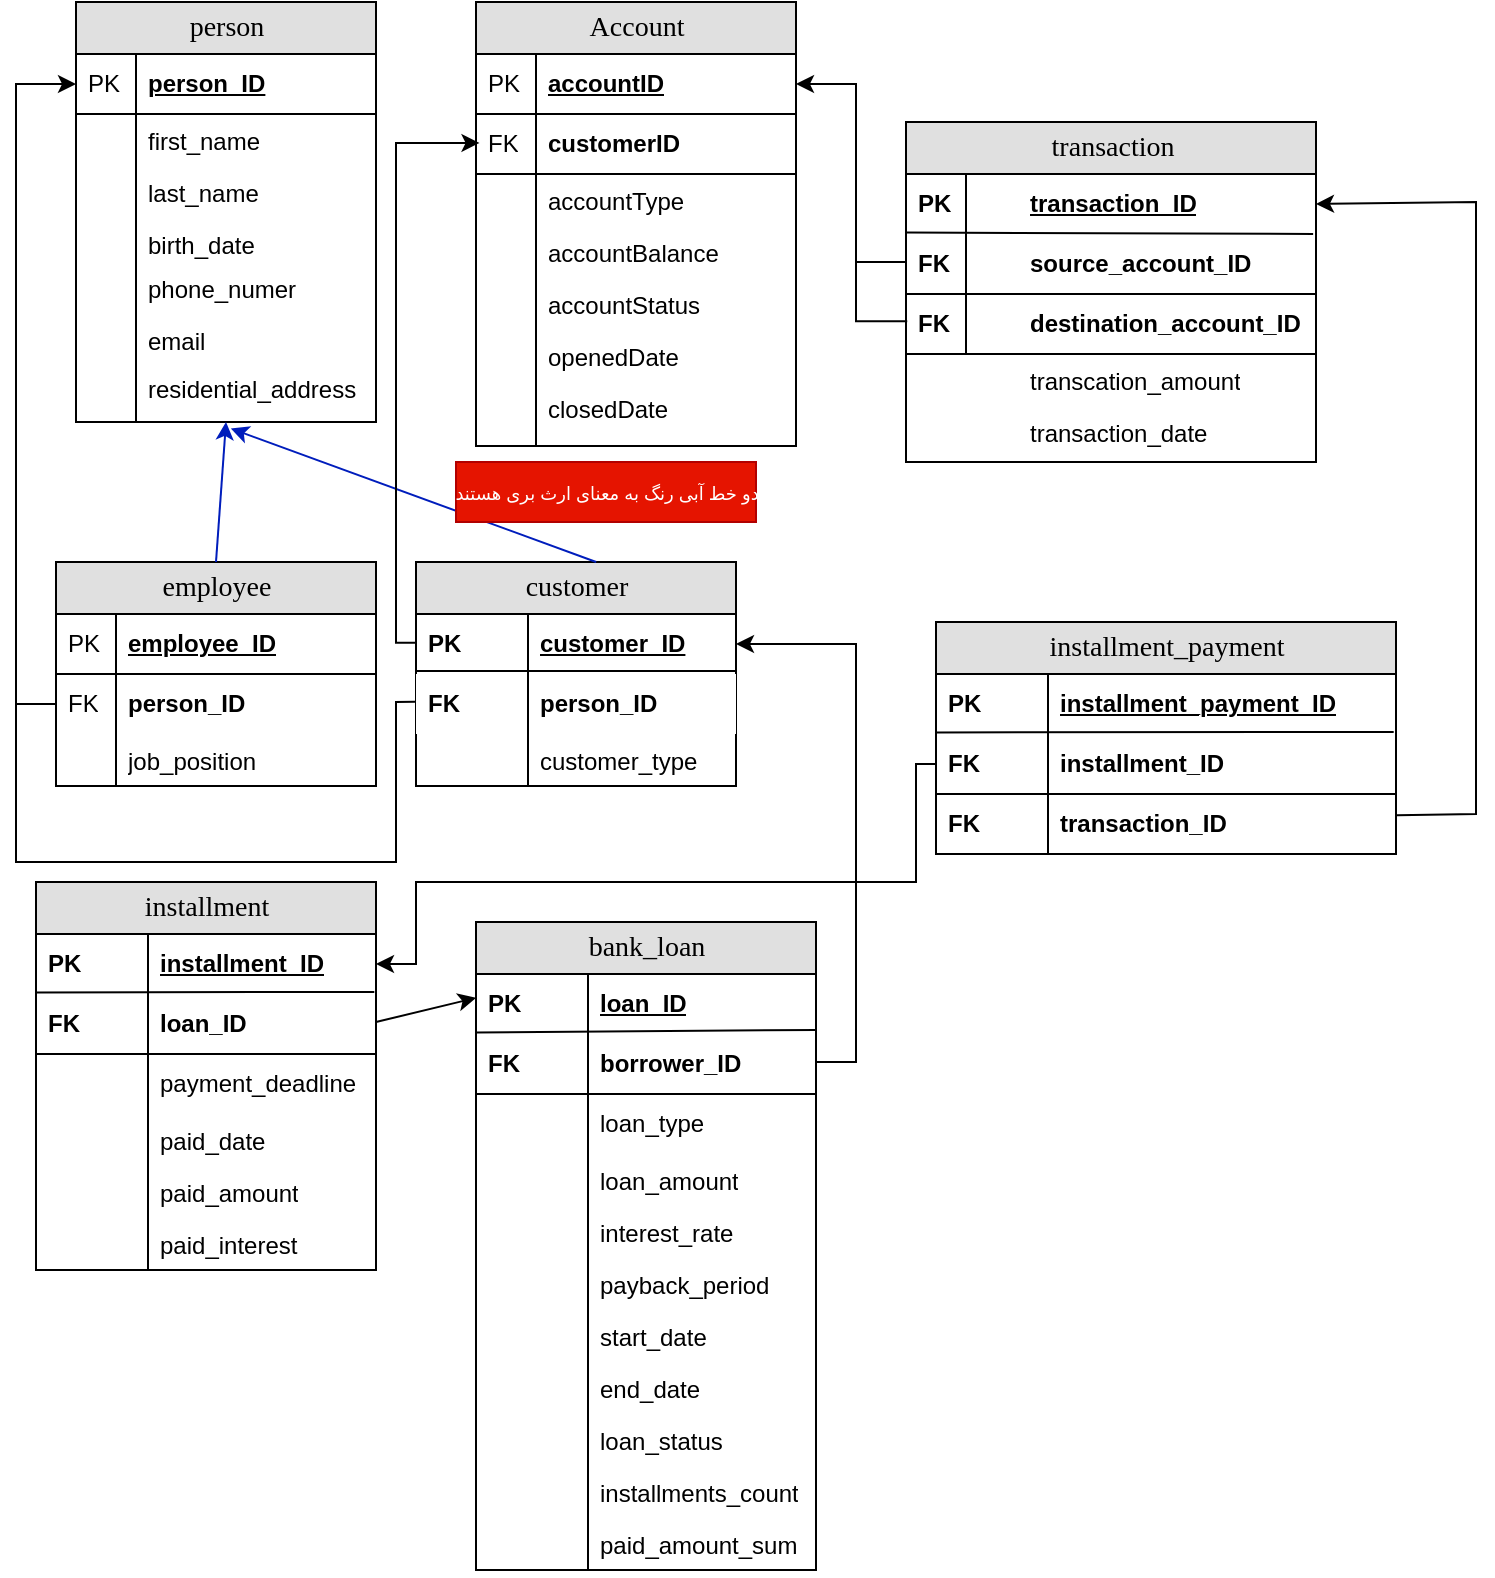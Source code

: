 <mxfile version="26.0.4">
  <diagram name="Page-1" id="e56a1550-8fbb-45ad-956c-1786394a9013">
    <mxGraphModel dx="989" dy="600" grid="1" gridSize="10" guides="1" tooltips="1" connect="1" arrows="1" fold="1" page="1" pageScale="1" pageWidth="1100" pageHeight="850" background="none" math="0" shadow="0">
      <root>
        <mxCell id="0" />
        <mxCell id="1" parent="0" />
        <mxCell id="2e49270ec7c68f3f-8" value="Account" style="swimlane;html=1;fontStyle=0;childLayout=stackLayout;horizontal=1;startSize=26;fillColor=#e0e0e0;horizontalStack=0;resizeParent=1;resizeLast=0;collapsible=1;marginBottom=0;swimlaneFillColor=#ffffff;align=center;rounded=0;shadow=0;comic=0;labelBackgroundColor=none;strokeWidth=1;fontFamily=Verdana;fontSize=14;swimlaneLine=1;" parent="1" vertex="1">
          <mxGeometry x="240" y="20" width="160" height="222" as="geometry" />
        </mxCell>
        <mxCell id="2e49270ec7c68f3f-9" value="accountID" style="shape=partialRectangle;top=0;left=0;right=0;bottom=1;html=1;align=left;verticalAlign=middle;fillColor=none;spacingLeft=34;spacingRight=4;whiteSpace=wrap;overflow=hidden;rotatable=0;points=[[0,0.5],[1,0.5]];portConstraint=eastwest;dropTarget=0;fontStyle=5;" parent="2e49270ec7c68f3f-8" vertex="1">
          <mxGeometry y="26" width="160" height="30" as="geometry" />
        </mxCell>
        <mxCell id="2e49270ec7c68f3f-10" value="PK" style="shape=partialRectangle;top=0;left=0;bottom=0;html=1;fillColor=none;align=left;verticalAlign=middle;spacingLeft=4;spacingRight=4;whiteSpace=wrap;overflow=hidden;rotatable=0;points=[];portConstraint=eastwest;part=1;" parent="2e49270ec7c68f3f-9" vertex="1" connectable="0">
          <mxGeometry width="30" height="30" as="geometry" />
        </mxCell>
        <mxCell id="7G7HdYkoBxgQh-pGMAFI-57" value="customerID" style="shape=partialRectangle;top=0;left=0;right=0;bottom=1;html=1;align=left;verticalAlign=middle;fillColor=none;spacingLeft=34;spacingRight=4;whiteSpace=wrap;overflow=hidden;rotatable=0;points=[[0,0.5],[1,0.5]];portConstraint=eastwest;dropTarget=0;fontStyle=1;" parent="2e49270ec7c68f3f-8" vertex="1">
          <mxGeometry y="56" width="160" height="30" as="geometry" />
        </mxCell>
        <mxCell id="7G7HdYkoBxgQh-pGMAFI-58" value="FK" style="shape=partialRectangle;top=0;left=0;bottom=0;html=1;fillColor=none;align=left;verticalAlign=middle;spacingLeft=4;spacingRight=4;whiteSpace=wrap;overflow=hidden;rotatable=0;points=[];portConstraint=eastwest;part=1;" parent="7G7HdYkoBxgQh-pGMAFI-57" vertex="1" connectable="0">
          <mxGeometry width="30" height="30" as="geometry" />
        </mxCell>
        <mxCell id="2e49270ec7c68f3f-13" value="accountType" style="shape=partialRectangle;top=0;left=0;right=0;bottom=0;html=1;align=left;verticalAlign=top;fillColor=none;spacingLeft=34;spacingRight=4;whiteSpace=wrap;overflow=hidden;rotatable=0;points=[[0,0.5],[1,0.5]];portConstraint=eastwest;dropTarget=0;" parent="2e49270ec7c68f3f-8" vertex="1">
          <mxGeometry y="86" width="160" height="26" as="geometry" />
        </mxCell>
        <mxCell id="2e49270ec7c68f3f-14" value="" style="shape=partialRectangle;top=0;left=0;bottom=0;html=1;fillColor=none;align=left;verticalAlign=top;spacingLeft=4;spacingRight=4;whiteSpace=wrap;overflow=hidden;rotatable=0;points=[];portConstraint=eastwest;part=1;" parent="2e49270ec7c68f3f-13" vertex="1" connectable="0">
          <mxGeometry width="30" height="26" as="geometry" />
        </mxCell>
        <mxCell id="2e49270ec7c68f3f-15" value="accountBalance" style="shape=partialRectangle;top=0;left=0;right=0;bottom=0;html=1;align=left;verticalAlign=top;fillColor=none;spacingLeft=34;spacingRight=4;whiteSpace=wrap;overflow=hidden;rotatable=0;points=[[0,0.5],[1,0.5]];portConstraint=eastwest;dropTarget=0;" parent="2e49270ec7c68f3f-8" vertex="1">
          <mxGeometry y="112" width="160" height="26" as="geometry" />
        </mxCell>
        <mxCell id="2e49270ec7c68f3f-16" value="" style="shape=partialRectangle;top=0;left=0;bottom=0;html=1;fillColor=none;align=left;verticalAlign=top;spacingLeft=4;spacingRight=4;whiteSpace=wrap;overflow=hidden;rotatable=0;points=[];portConstraint=eastwest;part=1;" parent="2e49270ec7c68f3f-15" vertex="1" connectable="0">
          <mxGeometry width="30" height="26" as="geometry" />
        </mxCell>
        <mxCell id="7G7HdYkoBxgQh-pGMAFI-60" value="accountStatus" style="shape=partialRectangle;top=0;left=0;right=0;bottom=0;html=1;align=left;verticalAlign=top;fillColor=none;spacingLeft=34;spacingRight=4;whiteSpace=wrap;overflow=hidden;rotatable=0;points=[[0,0.5],[1,0.5]];portConstraint=eastwest;dropTarget=0;" parent="2e49270ec7c68f3f-8" vertex="1">
          <mxGeometry y="138" width="160" height="26" as="geometry" />
        </mxCell>
        <mxCell id="7G7HdYkoBxgQh-pGMAFI-61" value="" style="shape=partialRectangle;top=0;left=0;bottom=0;html=1;fillColor=none;align=left;verticalAlign=top;spacingLeft=4;spacingRight=4;whiteSpace=wrap;overflow=hidden;rotatable=0;points=[];portConstraint=eastwest;part=1;" parent="7G7HdYkoBxgQh-pGMAFI-60" vertex="1" connectable="0">
          <mxGeometry width="30" height="26" as="geometry" />
        </mxCell>
        <mxCell id="7G7HdYkoBxgQh-pGMAFI-62" value="openedDate" style="shape=partialRectangle;top=0;left=0;right=0;bottom=0;html=1;align=left;verticalAlign=top;fillColor=none;spacingLeft=34;spacingRight=4;whiteSpace=wrap;overflow=hidden;rotatable=0;points=[[0,0.5],[1,0.5]];portConstraint=eastwest;dropTarget=0;" parent="2e49270ec7c68f3f-8" vertex="1">
          <mxGeometry y="164" width="160" height="26" as="geometry" />
        </mxCell>
        <mxCell id="7G7HdYkoBxgQh-pGMAFI-63" value="" style="shape=partialRectangle;top=0;left=0;bottom=0;html=1;fillColor=none;align=left;verticalAlign=top;spacingLeft=4;spacingRight=4;whiteSpace=wrap;overflow=hidden;rotatable=0;points=[];portConstraint=eastwest;part=1;" parent="7G7HdYkoBxgQh-pGMAFI-62" vertex="1" connectable="0">
          <mxGeometry width="30" height="26" as="geometry" />
        </mxCell>
        <mxCell id="7G7HdYkoBxgQh-pGMAFI-64" value="closedDate" style="shape=partialRectangle;top=0;left=0;right=0;bottom=0;html=1;align=left;verticalAlign=top;fillColor=none;spacingLeft=34;spacingRight=4;whiteSpace=wrap;overflow=hidden;rotatable=0;points=[[0,0.5],[1,0.5]];portConstraint=eastwest;dropTarget=0;" parent="2e49270ec7c68f3f-8" vertex="1">
          <mxGeometry y="190" width="160" height="30" as="geometry" />
        </mxCell>
        <mxCell id="7G7HdYkoBxgQh-pGMAFI-65" value="" style="shape=partialRectangle;top=0;left=0;bottom=0;html=1;fillColor=none;align=left;verticalAlign=top;spacingLeft=4;spacingRight=4;whiteSpace=wrap;overflow=hidden;rotatable=0;points=[];portConstraint=eastwest;part=1;" parent="7G7HdYkoBxgQh-pGMAFI-64" vertex="1" connectable="0">
          <mxGeometry width="30" height="30" as="geometry" />
        </mxCell>
        <mxCell id="2e49270ec7c68f3f-17" value="" style="shape=partialRectangle;top=0;left=0;right=0;bottom=0;html=1;align=left;verticalAlign=top;fillColor=none;spacingLeft=34;spacingRight=4;whiteSpace=wrap;overflow=hidden;rotatable=0;points=[[0,0.5],[1,0.5]];portConstraint=eastwest;dropTarget=0;" parent="2e49270ec7c68f3f-8" vertex="1">
          <mxGeometry y="220" width="160" height="2" as="geometry" />
        </mxCell>
        <mxCell id="2e49270ec7c68f3f-18" value="" style="shape=partialRectangle;top=0;left=0;bottom=0;html=1;fillColor=none;align=left;verticalAlign=top;spacingLeft=4;spacingRight=4;whiteSpace=wrap;overflow=hidden;rotatable=0;points=[];portConstraint=eastwest;part=1;" parent="2e49270ec7c68f3f-17" vertex="1" connectable="0">
          <mxGeometry width="30" height="2" as="geometry" />
        </mxCell>
        <mxCell id="2e49270ec7c68f3f-19" value="person" style="swimlane;html=1;fontStyle=0;childLayout=stackLayout;horizontal=1;startSize=26;fillColor=#e0e0e0;horizontalStack=0;resizeParent=1;resizeLast=0;collapsible=1;marginBottom=0;swimlaneFillColor=#ffffff;align=center;rounded=0;shadow=0;comic=0;labelBackgroundColor=none;strokeWidth=1;fontFamily=Verdana;fontSize=14" parent="1" vertex="1">
          <mxGeometry x="40" y="20" width="150" height="210" as="geometry" />
        </mxCell>
        <mxCell id="2e49270ec7c68f3f-20" value="person_ID" style="shape=partialRectangle;top=0;left=0;right=0;bottom=1;html=1;align=left;verticalAlign=middle;fillColor=none;spacingLeft=34;spacingRight=4;whiteSpace=wrap;overflow=hidden;rotatable=0;points=[[0,0.5],[1,0.5]];portConstraint=eastwest;dropTarget=0;fontStyle=5;" parent="2e49270ec7c68f3f-19" vertex="1">
          <mxGeometry y="26" width="150" height="30" as="geometry" />
        </mxCell>
        <mxCell id="2e49270ec7c68f3f-21" value="PK" style="shape=partialRectangle;top=0;left=0;bottom=0;html=1;fillColor=none;align=left;verticalAlign=middle;spacingLeft=4;spacingRight=4;whiteSpace=wrap;overflow=hidden;rotatable=0;points=[];portConstraint=eastwest;part=1;" parent="2e49270ec7c68f3f-20" vertex="1" connectable="0">
          <mxGeometry width="30" height="30" as="geometry" />
        </mxCell>
        <mxCell id="2e49270ec7c68f3f-22" value="first_name" style="shape=partialRectangle;top=0;left=0;right=0;bottom=0;html=1;align=left;verticalAlign=top;fillColor=none;spacingLeft=34;spacingRight=4;whiteSpace=wrap;overflow=hidden;rotatable=0;points=[[0,0.5],[1,0.5]];portConstraint=eastwest;dropTarget=0;" parent="2e49270ec7c68f3f-19" vertex="1">
          <mxGeometry y="56" width="150" height="26" as="geometry" />
        </mxCell>
        <mxCell id="2e49270ec7c68f3f-23" value="" style="shape=partialRectangle;top=0;left=0;bottom=0;html=1;fillColor=none;align=left;verticalAlign=top;spacingLeft=4;spacingRight=4;whiteSpace=wrap;overflow=hidden;rotatable=0;points=[];portConstraint=eastwest;part=1;" parent="2e49270ec7c68f3f-22" vertex="1" connectable="0">
          <mxGeometry width="30" height="26" as="geometry" />
        </mxCell>
        <mxCell id="2e49270ec7c68f3f-24" value="last_name" style="shape=partialRectangle;top=0;left=0;right=0;bottom=0;html=1;align=left;verticalAlign=top;fillColor=none;spacingLeft=34;spacingRight=4;whiteSpace=wrap;overflow=hidden;rotatable=0;points=[[0,0.5],[1,0.5]];portConstraint=eastwest;dropTarget=0;" parent="2e49270ec7c68f3f-19" vertex="1">
          <mxGeometry y="82" width="150" height="26" as="geometry" />
        </mxCell>
        <mxCell id="2e49270ec7c68f3f-25" value="" style="shape=partialRectangle;top=0;left=0;bottom=0;html=1;fillColor=none;align=left;verticalAlign=top;spacingLeft=4;spacingRight=4;whiteSpace=wrap;overflow=hidden;rotatable=0;points=[];portConstraint=eastwest;part=1;" parent="2e49270ec7c68f3f-24" vertex="1" connectable="0">
          <mxGeometry width="30" height="26" as="geometry" />
        </mxCell>
        <mxCell id="2e49270ec7c68f3f-26" value="birth_date&lt;div&gt;&lt;br&gt;&lt;/div&gt;" style="shape=partialRectangle;top=0;left=0;right=0;bottom=0;html=1;align=left;verticalAlign=top;fillColor=none;spacingLeft=34;spacingRight=4;whiteSpace=wrap;overflow=hidden;rotatable=0;points=[[0,0.5],[1,0.5]];portConstraint=eastwest;dropTarget=0;" parent="2e49270ec7c68f3f-19" vertex="1">
          <mxGeometry y="108" width="150" height="22" as="geometry" />
        </mxCell>
        <mxCell id="2e49270ec7c68f3f-27" value="" style="shape=partialRectangle;top=0;left=0;bottom=0;html=1;fillColor=none;align=left;verticalAlign=top;spacingLeft=4;spacingRight=4;whiteSpace=wrap;overflow=hidden;rotatable=0;points=[];portConstraint=eastwest;part=1;" parent="2e49270ec7c68f3f-26" vertex="1" connectable="0">
          <mxGeometry width="30" height="22" as="geometry" />
        </mxCell>
        <mxCell id="2e49270ec7c68f3f-28" value="phone_numer&lt;div&gt;&lt;br&gt;&lt;/div&gt;" style="shape=partialRectangle;top=0;left=0;right=0;bottom=0;html=1;align=left;verticalAlign=top;fillColor=none;spacingLeft=34;spacingRight=4;whiteSpace=wrap;overflow=hidden;rotatable=0;points=[[0,0.5],[1,0.5]];portConstraint=eastwest;dropTarget=0;" parent="2e49270ec7c68f3f-19" vertex="1">
          <mxGeometry y="130" width="150" height="26" as="geometry" />
        </mxCell>
        <mxCell id="2e49270ec7c68f3f-29" value="" style="shape=partialRectangle;top=0;left=0;bottom=0;html=1;fillColor=none;align=left;verticalAlign=top;spacingLeft=4;spacingRight=4;whiteSpace=wrap;overflow=hidden;rotatable=0;points=[];portConstraint=eastwest;part=1;" parent="2e49270ec7c68f3f-28" vertex="1" connectable="0">
          <mxGeometry width="30" height="26" as="geometry" />
        </mxCell>
        <mxCell id="7G7HdYkoBxgQh-pGMAFI-19" value="&lt;div&gt;email&lt;/div&gt;" style="shape=partialRectangle;top=0;left=0;right=0;bottom=0;html=1;align=left;verticalAlign=top;fillColor=none;spacingLeft=34;spacingRight=4;whiteSpace=wrap;overflow=hidden;rotatable=0;points=[[0,0.5],[1,0.5]];portConstraint=eastwest;dropTarget=0;" parent="2e49270ec7c68f3f-19" vertex="1">
          <mxGeometry y="156" width="150" height="24" as="geometry" />
        </mxCell>
        <mxCell id="7G7HdYkoBxgQh-pGMAFI-20" value="" style="shape=partialRectangle;top=0;left=0;bottom=0;html=1;fillColor=none;align=left;verticalAlign=top;spacingLeft=4;spacingRight=4;whiteSpace=wrap;overflow=hidden;rotatable=0;points=[];portConstraint=eastwest;part=1;" parent="7G7HdYkoBxgQh-pGMAFI-19" vertex="1" connectable="0">
          <mxGeometry width="30" height="24" as="geometry" />
        </mxCell>
        <mxCell id="7G7HdYkoBxgQh-pGMAFI-21" value="residential_address" style="shape=partialRectangle;top=0;left=0;right=0;bottom=0;html=1;align=left;verticalAlign=top;fillColor=none;spacingLeft=34;spacingRight=4;whiteSpace=wrap;overflow=hidden;rotatable=0;points=[[0,0.5],[1,0.5]];portConstraint=eastwest;dropTarget=0;" parent="2e49270ec7c68f3f-19" vertex="1">
          <mxGeometry y="180" width="150" height="30" as="geometry" />
        </mxCell>
        <mxCell id="7G7HdYkoBxgQh-pGMAFI-22" value="" style="shape=partialRectangle;top=0;left=0;bottom=0;html=1;fillColor=none;align=left;verticalAlign=top;spacingLeft=4;spacingRight=4;whiteSpace=wrap;overflow=hidden;rotatable=0;points=[];portConstraint=eastwest;part=1;" parent="7G7HdYkoBxgQh-pGMAFI-21" vertex="1" connectable="0">
          <mxGeometry width="30" height="30" as="geometry" />
        </mxCell>
        <mxCell id="2e49270ec7c68f3f-41" value="transaction" style="swimlane;html=1;fontStyle=0;childLayout=stackLayout;horizontal=1;startSize=26;fillColor=#e0e0e0;horizontalStack=0;resizeParent=1;resizeLast=0;collapsible=1;marginBottom=0;swimlaneFillColor=#ffffff;align=center;rounded=0;shadow=0;comic=0;labelBackgroundColor=none;strokeWidth=1;fontFamily=Verdana;fontSize=14" parent="1" vertex="1">
          <mxGeometry x="455" y="80" width="205" height="170" as="geometry" />
        </mxCell>
        <mxCell id="2e49270ec7c68f3f-42" value="transaction_ID" style="shape=partialRectangle;top=0;left=0;right=0;bottom=0;html=1;align=left;verticalAlign=middle;fillColor=none;spacingLeft=60;spacingRight=4;whiteSpace=wrap;overflow=hidden;rotatable=0;points=[[0,0.5],[1,0.5]];portConstraint=eastwest;dropTarget=0;fontStyle=5;" parent="2e49270ec7c68f3f-41" vertex="1">
          <mxGeometry y="26" width="205" height="30" as="geometry" />
        </mxCell>
        <mxCell id="2e49270ec7c68f3f-43" value="PK" style="shape=partialRectangle;fontStyle=1;top=0;left=0;bottom=0;html=1;fillColor=none;align=left;verticalAlign=middle;spacingLeft=4;spacingRight=4;whiteSpace=wrap;overflow=hidden;rotatable=0;points=[];portConstraint=eastwest;part=1;" parent="2e49270ec7c68f3f-42" vertex="1" connectable="0">
          <mxGeometry width="30" height="30" as="geometry" />
        </mxCell>
        <mxCell id="7G7HdYkoBxgQh-pGMAFI-68" value="" style="edgeStyle=none;orthogonalLoop=1;jettySize=auto;html=1;rounded=0;endArrow=none;endFill=0;entryX=0.993;entryY=0;entryDx=0;entryDy=0;entryPerimeter=0;" parent="2e49270ec7c68f3f-41" target="7G7HdYkoBxgQh-pGMAFI-66" edge="1">
          <mxGeometry width="80" relative="1" as="geometry">
            <mxPoint y="55.23" as="sourcePoint" />
            <mxPoint x="260" y="55.23" as="targetPoint" />
            <Array as="points" />
          </mxGeometry>
        </mxCell>
        <mxCell id="7G7HdYkoBxgQh-pGMAFI-66" value="source_account_ID" style="shape=partialRectangle;top=0;left=0;right=0;bottom=1;html=1;align=left;verticalAlign=middle;fillColor=none;spacingLeft=60;spacingRight=4;whiteSpace=wrap;overflow=hidden;rotatable=0;points=[[0,0.5],[1,0.5]];portConstraint=eastwest;dropTarget=0;fontStyle=1;" parent="2e49270ec7c68f3f-41" vertex="1">
          <mxGeometry y="56" width="205" height="30" as="geometry" />
        </mxCell>
        <mxCell id="7G7HdYkoBxgQh-pGMAFI-67" value="FK" style="shape=partialRectangle;fontStyle=1;top=0;left=0;bottom=0;html=1;fillColor=none;align=left;verticalAlign=middle;spacingLeft=4;spacingRight=4;whiteSpace=wrap;overflow=hidden;rotatable=0;points=[];portConstraint=eastwest;part=1;" parent="7G7HdYkoBxgQh-pGMAFI-66" vertex="1" connectable="0">
          <mxGeometry width="30" height="30" as="geometry" />
        </mxCell>
        <mxCell id="2e49270ec7c68f3f-44" value="destination_account_ID" style="shape=partialRectangle;top=0;left=0;right=0;bottom=1;html=1;align=left;verticalAlign=middle;fillColor=none;spacingLeft=60;spacingRight=4;whiteSpace=wrap;overflow=hidden;rotatable=0;points=[[0,0.5],[1,0.5]];portConstraint=eastwest;dropTarget=0;fontStyle=1;" parent="2e49270ec7c68f3f-41" vertex="1">
          <mxGeometry y="86" width="205" height="30" as="geometry" />
        </mxCell>
        <mxCell id="2e49270ec7c68f3f-45" value="FK" style="shape=partialRectangle;fontStyle=1;top=0;left=0;bottom=0;html=1;fillColor=none;align=left;verticalAlign=middle;spacingLeft=4;spacingRight=4;whiteSpace=wrap;overflow=hidden;rotatable=0;points=[];portConstraint=eastwest;part=1;" parent="2e49270ec7c68f3f-44" vertex="1" connectable="0">
          <mxGeometry width="30" height="30" as="geometry" />
        </mxCell>
        <mxCell id="2e49270ec7c68f3f-46" value="transcation_amount" style="shape=partialRectangle;top=0;left=0;right=0;bottom=0;html=1;align=left;verticalAlign=top;fillColor=none;spacingLeft=60;spacingRight=4;whiteSpace=wrap;overflow=hidden;rotatable=0;points=[[0,0.5],[1,0.5]];portConstraint=eastwest;dropTarget=0;" parent="2e49270ec7c68f3f-41" vertex="1">
          <mxGeometry y="116" width="205" height="26" as="geometry" />
        </mxCell>
        <mxCell id="7G7HdYkoBxgQh-pGMAFI-71" value="transaction_date" style="shape=partialRectangle;top=0;left=0;right=0;bottom=0;html=1;align=left;verticalAlign=top;fillColor=none;spacingLeft=60;spacingRight=4;whiteSpace=wrap;overflow=hidden;rotatable=0;points=[[0,0.5],[1,0.5]];portConstraint=eastwest;dropTarget=0;" parent="2e49270ec7c68f3f-41" vertex="1">
          <mxGeometry y="142" width="205" height="26" as="geometry" />
        </mxCell>
        <mxCell id="2e49270ec7c68f3f-48" value="customer" style="swimlane;html=1;fontStyle=0;childLayout=stackLayout;horizontal=1;startSize=26;fillColor=#e0e0e0;horizontalStack=0;resizeParent=1;resizeLast=0;collapsible=1;marginBottom=0;swimlaneFillColor=#ffffff;align=center;rounded=0;shadow=0;comic=0;labelBackgroundColor=none;strokeWidth=1;fontFamily=Verdana;fontSize=14" parent="1" vertex="1">
          <mxGeometry x="210" y="300" width="160" height="112" as="geometry">
            <mxRectangle x="390" y="630" width="110" height="30" as="alternateBounds" />
          </mxGeometry>
        </mxCell>
        <mxCell id="2e49270ec7c68f3f-49" value="customer_ID" style="shape=partialRectangle;top=0;left=0;right=0;bottom=0;html=1;align=left;verticalAlign=middle;fillColor=none;spacingLeft=60;spacingRight=4;whiteSpace=wrap;overflow=hidden;rotatable=0;points=[[0,0.5],[1,0.5]];portConstraint=eastwest;dropTarget=0;fontStyle=5;" parent="2e49270ec7c68f3f-48" vertex="1">
          <mxGeometry y="26" width="160" height="30" as="geometry" />
        </mxCell>
        <mxCell id="2e49270ec7c68f3f-50" value="PK" style="shape=partialRectangle;fontStyle=1;top=0;left=0;bottom=0;html=1;fillColor=none;align=left;verticalAlign=middle;spacingLeft=4;spacingRight=4;whiteSpace=wrap;overflow=hidden;rotatable=0;points=[];portConstraint=eastwest;part=1;" parent="2e49270ec7c68f3f-49" vertex="1" connectable="0">
          <mxGeometry width="56" height="30" as="geometry" />
        </mxCell>
        <mxCell id="7G7HdYkoBxgQh-pGMAFI-34" value="person_ID" style="shape=partialRectangle;top=0;left=0;right=0;bottom=0;html=1;align=left;verticalAlign=middle;fillColor=default;spacingLeft=60;spacingRight=4;whiteSpace=wrap;overflow=hidden;rotatable=0;points=[[0,0.5],[1,0.5]];portConstraint=eastwest;dropTarget=0;fontStyle=1;gradientColor=none;strokeColor=default;" parent="2e49270ec7c68f3f-48" vertex="1">
          <mxGeometry y="56" width="160" height="30" as="geometry" />
        </mxCell>
        <mxCell id="7G7HdYkoBxgQh-pGMAFI-35" value="FK" style="shape=partialRectangle;fontStyle=1;top=0;left=0;bottom=0;html=1;fillColor=none;align=left;verticalAlign=middle;spacingLeft=4;spacingRight=4;whiteSpace=wrap;overflow=hidden;rotatable=0;points=[];portConstraint=eastwest;part=1;" parent="7G7HdYkoBxgQh-pGMAFI-34" vertex="1" connectable="0">
          <mxGeometry width="56" height="30" as="geometry" />
        </mxCell>
        <mxCell id="7G7HdYkoBxgQh-pGMAFI-28" value="" style="edgeStyle=none;orthogonalLoop=1;jettySize=auto;html=1;rounded=0;strokeColor=default;endArrow=none;endFill=0;entryX=0.997;entryY=0.95;entryDx=0;entryDy=0;entryPerimeter=0;exitX=0.003;exitY=0.95;exitDx=0;exitDy=0;exitPerimeter=0;" parent="2e49270ec7c68f3f-48" source="2e49270ec7c68f3f-49" target="2e49270ec7c68f3f-49" edge="1">
          <mxGeometry width="80" relative="1" as="geometry">
            <mxPoint x="40" y="55.17" as="sourcePoint" />
            <mxPoint x="120" y="55.17" as="targetPoint" />
            <Array as="points" />
          </mxGeometry>
        </mxCell>
        <mxCell id="2e49270ec7c68f3f-53" value="customer_type" style="shape=partialRectangle;top=0;left=0;right=0;bottom=0;html=1;align=left;verticalAlign=top;fillColor=none;spacingLeft=60;spacingRight=4;whiteSpace=wrap;overflow=hidden;rotatable=0;points=[[0,0.5],[1,0.5]];portConstraint=eastwest;dropTarget=0;" parent="2e49270ec7c68f3f-48" vertex="1">
          <mxGeometry y="86" width="160" height="26" as="geometry" />
        </mxCell>
        <mxCell id="2e49270ec7c68f3f-54" value="" style="shape=partialRectangle;top=0;left=0;bottom=0;html=1;fillColor=none;align=left;verticalAlign=top;spacingLeft=4;spacingRight=4;whiteSpace=wrap;overflow=hidden;rotatable=0;points=[];portConstraint=eastwest;part=1;" parent="2e49270ec7c68f3f-53" vertex="1" connectable="0">
          <mxGeometry width="56" height="26" as="geometry" />
        </mxCell>
        <mxCell id="2e49270ec7c68f3f-80" value="employee" style="swimlane;html=1;fontStyle=0;childLayout=stackLayout;horizontal=1;startSize=26;fillColor=#e0e0e0;horizontalStack=0;resizeParent=1;resizeLast=0;collapsible=1;marginBottom=0;swimlaneFillColor=#ffffff;align=center;rounded=0;shadow=0;comic=0;labelBackgroundColor=none;strokeWidth=1;fontFamily=Verdana;fontSize=14" parent="1" vertex="1">
          <mxGeometry x="30" y="300" width="160" height="112" as="geometry" />
        </mxCell>
        <mxCell id="7G7HdYkoBxgQh-pGMAFI-31" value="employee_ID" style="shape=partialRectangle;top=0;left=0;right=0;bottom=1;html=1;align=left;verticalAlign=middle;fillColor=none;spacingLeft=34;spacingRight=4;whiteSpace=wrap;overflow=hidden;rotatable=0;points=[[0,0.5],[1,0.5]];portConstraint=eastwest;dropTarget=0;fontStyle=5;" parent="2e49270ec7c68f3f-80" vertex="1">
          <mxGeometry y="26" width="160" height="30" as="geometry" />
        </mxCell>
        <mxCell id="7G7HdYkoBxgQh-pGMAFI-32" value="PK" style="shape=partialRectangle;top=0;left=0;bottom=0;html=1;fillColor=none;align=left;verticalAlign=middle;spacingLeft=4;spacingRight=4;whiteSpace=wrap;overflow=hidden;rotatable=0;points=[];portConstraint=eastwest;part=1;" parent="7G7HdYkoBxgQh-pGMAFI-31" vertex="1" connectable="0">
          <mxGeometry width="30" height="30" as="geometry" />
        </mxCell>
        <mxCell id="2e49270ec7c68f3f-81" value="person_ID" style="shape=partialRectangle;top=0;left=0;right=0;bottom=1;html=1;align=left;verticalAlign=middle;fillColor=none;spacingLeft=34;spacingRight=4;whiteSpace=wrap;overflow=hidden;rotatable=0;points=[[0,0.5],[1,0.5]];portConstraint=eastwest;dropTarget=0;fontStyle=1;strokeColor=none;" parent="2e49270ec7c68f3f-80" vertex="1">
          <mxGeometry y="56" width="160" height="30" as="geometry" />
        </mxCell>
        <mxCell id="2e49270ec7c68f3f-82" value="FK" style="shape=partialRectangle;top=0;left=0;bottom=0;html=1;fillColor=none;align=left;verticalAlign=middle;spacingLeft=4;spacingRight=4;whiteSpace=wrap;overflow=hidden;rotatable=0;points=[];portConstraint=eastwest;part=1;" parent="2e49270ec7c68f3f-81" vertex="1" connectable="0">
          <mxGeometry width="30" height="30" as="geometry" />
        </mxCell>
        <mxCell id="2e49270ec7c68f3f-83" value="job_position" style="shape=partialRectangle;top=0;left=0;right=0;bottom=0;html=1;align=left;verticalAlign=top;fillColor=none;spacingLeft=34;spacingRight=4;whiteSpace=wrap;overflow=hidden;rotatable=0;points=[[0,0.5],[1,0.5]];portConstraint=eastwest;dropTarget=0;strokeColor=default;" parent="2e49270ec7c68f3f-80" vertex="1">
          <mxGeometry y="86" width="160" height="24" as="geometry" />
        </mxCell>
        <mxCell id="2e49270ec7c68f3f-84" value="" style="shape=partialRectangle;top=0;left=0;bottom=0;html=1;fillColor=none;align=left;verticalAlign=top;spacingLeft=4;spacingRight=4;whiteSpace=wrap;overflow=hidden;rotatable=0;points=[];portConstraint=eastwest;part=1;" parent="2e49270ec7c68f3f-83" vertex="1" connectable="0">
          <mxGeometry width="30" height="24" as="geometry" />
        </mxCell>
        <mxCell id="2e49270ec7c68f3f-89" value="" style="shape=partialRectangle;top=0;left=0;right=0;bottom=0;html=1;align=left;verticalAlign=top;fillColor=none;spacingLeft=34;spacingRight=4;whiteSpace=wrap;overflow=hidden;rotatable=0;points=[[0,0.5],[1,0.5]];portConstraint=eastwest;dropTarget=0;" parent="2e49270ec7c68f3f-80" vertex="1">
          <mxGeometry y="110" width="160" height="2" as="geometry" />
        </mxCell>
        <mxCell id="2e49270ec7c68f3f-90" value="" style="shape=partialRectangle;top=0;left=0;bottom=0;html=1;fillColor=none;align=left;verticalAlign=top;spacingLeft=4;spacingRight=4;whiteSpace=wrap;overflow=hidden;rotatable=0;points=[];portConstraint=eastwest;part=1;" parent="2e49270ec7c68f3f-89" vertex="1" connectable="0">
          <mxGeometry width="30" height="2" as="geometry" />
        </mxCell>
        <mxCell id="7G7HdYkoBxgQh-pGMAFI-24" value="" style="endArrow=classic;html=1;rounded=0;exitX=0.563;exitY=0;exitDx=0;exitDy=0;exitPerimeter=0;fillColor=#0050ef;strokeColor=#001DBC;entryX=0.516;entryY=1.109;entryDx=0;entryDy=0;entryPerimeter=0;" parent="1" source="2e49270ec7c68f3f-48" target="7G7HdYkoBxgQh-pGMAFI-21" edge="1">
          <mxGeometry width="50" height="50" relative="1" as="geometry">
            <mxPoint x="440" y="650" as="sourcePoint" />
            <mxPoint x="370" y="560" as="targetPoint" />
            <Array as="points" />
          </mxGeometry>
        </mxCell>
        <mxCell id="7G7HdYkoBxgQh-pGMAFI-25" value="" style="endArrow=classic;html=1;rounded=0;exitX=0.5;exitY=0;exitDx=0;exitDy=0;entryX=0.5;entryY=1;entryDx=0;entryDy=0;fillColor=#0050ef;strokeColor=#001DBC;" parent="1" source="2e49270ec7c68f3f-80" target="2e49270ec7c68f3f-19" edge="1">
          <mxGeometry width="50" height="50" relative="1" as="geometry">
            <mxPoint x="300" y="650" as="sourcePoint" />
            <mxPoint x="370" y="581" as="targetPoint" />
          </mxGeometry>
        </mxCell>
        <mxCell id="7G7HdYkoBxgQh-pGMAFI-43" value="" style="edgeStyle=orthogonalEdgeStyle;rounded=0;orthogonalLoop=1;jettySize=auto;html=1;exitX=0;exitY=0.5;exitDx=0;exitDy=0;entryX=0;entryY=0.5;entryDx=0;entryDy=0;" parent="1" source="2e49270ec7c68f3f-81" target="2e49270ec7c68f3f-20" edge="1">
          <mxGeometry relative="1" as="geometry">
            <mxPoint x="70" y="690" as="sourcePoint" />
            <mxPoint x="150" y="440" as="targetPoint" />
          </mxGeometry>
        </mxCell>
        <mxCell id="7G7HdYkoBxgQh-pGMAFI-73" value="&lt;font style=&quot;font-size: 9px;&quot;&gt;دو خط آبی رنگ به معنای ارث بری هستند&lt;/font&gt;" style="text;html=1;align=center;verticalAlign=middle;resizable=0;points=[];autosize=1;strokeColor=#B20000;fillColor=#e51400;fontColor=#ffffff;" parent="1" vertex="1">
          <mxGeometry x="230" y="250" width="150" height="30" as="geometry" />
        </mxCell>
        <mxCell id="7G7HdYkoBxgQh-pGMAFI-75" value="bank_loan" style="swimlane;html=1;fontStyle=0;childLayout=stackLayout;horizontal=1;startSize=26;fillColor=#e0e0e0;horizontalStack=0;resizeParent=1;resizeLast=0;collapsible=1;marginBottom=0;swimlaneFillColor=#ffffff;align=center;rounded=0;shadow=0;comic=0;labelBackgroundColor=none;strokeWidth=1;fontFamily=Verdana;fontSize=14" parent="1" vertex="1">
          <mxGeometry x="240" y="480" width="170" height="324" as="geometry" />
        </mxCell>
        <mxCell id="7G7HdYkoBxgQh-pGMAFI-76" value="loan_ID" style="shape=partialRectangle;top=0;left=0;right=0;bottom=0;html=1;align=left;verticalAlign=middle;fillColor=none;spacingLeft=60;spacingRight=4;whiteSpace=wrap;overflow=hidden;rotatable=0;points=[[0,0.5],[1,0.5]];portConstraint=eastwest;dropTarget=0;fontStyle=5;" parent="7G7HdYkoBxgQh-pGMAFI-75" vertex="1">
          <mxGeometry y="26" width="170" height="30" as="geometry" />
        </mxCell>
        <mxCell id="7G7HdYkoBxgQh-pGMAFI-77" value="PK" style="shape=partialRectangle;fontStyle=1;top=0;left=0;bottom=0;html=1;fillColor=none;align=left;verticalAlign=middle;spacingLeft=4;spacingRight=4;whiteSpace=wrap;overflow=hidden;rotatable=0;points=[];portConstraint=eastwest;part=1;" parent="7G7HdYkoBxgQh-pGMAFI-76" vertex="1" connectable="0">
          <mxGeometry width="56" height="30" as="geometry" />
        </mxCell>
        <mxCell id="7G7HdYkoBxgQh-pGMAFI-78" value="" style="edgeStyle=none;orthogonalLoop=1;jettySize=auto;html=1;rounded=0;endArrow=none;endFill=0;entryX=1;entryY=-0.067;entryDx=0;entryDy=0;entryPerimeter=0;" parent="7G7HdYkoBxgQh-pGMAFI-75" target="7G7HdYkoBxgQh-pGMAFI-79" edge="1">
          <mxGeometry width="80" relative="1" as="geometry">
            <mxPoint y="55.23" as="sourcePoint" />
            <mxPoint x="260" y="55.23" as="targetPoint" />
            <Array as="points" />
          </mxGeometry>
        </mxCell>
        <mxCell id="7G7HdYkoBxgQh-pGMAFI-79" value="borrower_ID" style="shape=partialRectangle;top=0;left=0;right=0;bottom=1;html=1;align=left;verticalAlign=middle;fillColor=none;spacingLeft=60;spacingRight=4;whiteSpace=wrap;overflow=hidden;rotatable=0;points=[[0,0.5],[1,0.5]];portConstraint=eastwest;dropTarget=0;fontStyle=1;" parent="7G7HdYkoBxgQh-pGMAFI-75" vertex="1">
          <mxGeometry y="56" width="170" height="30" as="geometry" />
        </mxCell>
        <mxCell id="7G7HdYkoBxgQh-pGMAFI-80" value="FK" style="shape=partialRectangle;fontStyle=1;top=0;left=0;bottom=0;html=1;fillColor=none;align=left;verticalAlign=middle;spacingLeft=4;spacingRight=4;whiteSpace=wrap;overflow=hidden;rotatable=0;points=[];portConstraint=eastwest;part=1;" parent="7G7HdYkoBxgQh-pGMAFI-79" vertex="1" connectable="0">
          <mxGeometry width="56" height="30" as="geometry" />
        </mxCell>
        <mxCell id="7G7HdYkoBxgQh-pGMAFI-81" value="loan_type" style="shape=partialRectangle;top=0;left=0;right=0;bottom=1;html=1;align=left;verticalAlign=middle;fillColor=none;spacingLeft=60;spacingRight=4;whiteSpace=wrap;overflow=hidden;rotatable=0;points=[[0,0.5],[1,0.5]];portConstraint=eastwest;dropTarget=0;fontStyle=0;strokeColor=none;" parent="7G7HdYkoBxgQh-pGMAFI-75" vertex="1">
          <mxGeometry y="86" width="170" height="30" as="geometry" />
        </mxCell>
        <mxCell id="7G7HdYkoBxgQh-pGMAFI-82" value="" style="shape=partialRectangle;fontStyle=1;top=0;left=0;bottom=0;html=1;fillColor=none;align=left;verticalAlign=middle;spacingLeft=4;spacingRight=4;whiteSpace=wrap;overflow=hidden;rotatable=0;points=[];portConstraint=eastwest;part=1;" parent="7G7HdYkoBxgQh-pGMAFI-81" vertex="1" connectable="0">
          <mxGeometry width="56" height="30" as="geometry" />
        </mxCell>
        <mxCell id="7G7HdYkoBxgQh-pGMAFI-83" value="loan_amount" style="shape=partialRectangle;top=0;left=0;right=0;bottom=0;html=1;align=left;verticalAlign=top;fillColor=none;spacingLeft=60;spacingRight=4;whiteSpace=wrap;overflow=hidden;rotatable=0;points=[[0,0.5],[1,0.5]];portConstraint=eastwest;dropTarget=0;" parent="7G7HdYkoBxgQh-pGMAFI-75" vertex="1">
          <mxGeometry y="116" width="170" height="26" as="geometry" />
        </mxCell>
        <mxCell id="7G7HdYkoBxgQh-pGMAFI-84" value="" style="shape=partialRectangle;top=0;left=0;bottom=0;html=1;fillColor=none;align=left;verticalAlign=top;spacingLeft=4;spacingRight=4;whiteSpace=wrap;overflow=hidden;rotatable=0;points=[];portConstraint=eastwest;part=1;" parent="7G7HdYkoBxgQh-pGMAFI-83" vertex="1" connectable="0">
          <mxGeometry width="56" height="26" as="geometry" />
        </mxCell>
        <mxCell id="7G7HdYkoBxgQh-pGMAFI-85" value="interest_rate" style="shape=partialRectangle;top=0;left=0;right=0;bottom=0;html=1;align=left;verticalAlign=top;fillColor=none;spacingLeft=60;spacingRight=4;whiteSpace=wrap;overflow=hidden;rotatable=0;points=[[0,0.5],[1,0.5]];portConstraint=eastwest;dropTarget=0;" parent="7G7HdYkoBxgQh-pGMAFI-75" vertex="1">
          <mxGeometry y="142" width="170" height="26" as="geometry" />
        </mxCell>
        <mxCell id="7G7HdYkoBxgQh-pGMAFI-86" value="" style="shape=partialRectangle;top=0;left=0;bottom=0;html=1;fillColor=none;align=left;verticalAlign=top;spacingLeft=4;spacingRight=4;whiteSpace=wrap;overflow=hidden;rotatable=0;points=[];portConstraint=eastwest;part=1;" parent="7G7HdYkoBxgQh-pGMAFI-85" vertex="1" connectable="0">
          <mxGeometry width="56" height="26" as="geometry" />
        </mxCell>
        <mxCell id="7G7HdYkoBxgQh-pGMAFI-89" value="payback_period" style="shape=partialRectangle;top=0;left=0;right=0;bottom=0;html=1;align=left;verticalAlign=top;fillColor=none;spacingLeft=60;spacingRight=4;whiteSpace=wrap;overflow=hidden;rotatable=0;points=[[0,0.5],[1,0.5]];portConstraint=eastwest;dropTarget=0;" parent="7G7HdYkoBxgQh-pGMAFI-75" vertex="1">
          <mxGeometry y="168" width="170" height="26" as="geometry" />
        </mxCell>
        <mxCell id="7G7HdYkoBxgQh-pGMAFI-90" value="" style="shape=partialRectangle;top=0;left=0;bottom=0;html=1;fillColor=none;align=left;verticalAlign=top;spacingLeft=4;spacingRight=4;whiteSpace=wrap;overflow=hidden;rotatable=0;points=[];portConstraint=eastwest;part=1;" parent="7G7HdYkoBxgQh-pGMAFI-89" vertex="1" connectable="0">
          <mxGeometry width="56" height="26" as="geometry" />
        </mxCell>
        <mxCell id="7G7HdYkoBxgQh-pGMAFI-91" value="start_date" style="shape=partialRectangle;top=0;left=0;right=0;bottom=0;html=1;align=left;verticalAlign=top;fillColor=none;spacingLeft=60;spacingRight=4;whiteSpace=wrap;overflow=hidden;rotatable=0;points=[[0,0.5],[1,0.5]];portConstraint=eastwest;dropTarget=0;" parent="7G7HdYkoBxgQh-pGMAFI-75" vertex="1">
          <mxGeometry y="194" width="170" height="26" as="geometry" />
        </mxCell>
        <mxCell id="7G7HdYkoBxgQh-pGMAFI-92" value="" style="shape=partialRectangle;top=0;left=0;bottom=0;html=1;fillColor=none;align=left;verticalAlign=top;spacingLeft=4;spacingRight=4;whiteSpace=wrap;overflow=hidden;rotatable=0;points=[];portConstraint=eastwest;part=1;" parent="7G7HdYkoBxgQh-pGMAFI-91" vertex="1" connectable="0">
          <mxGeometry width="56" height="26" as="geometry" />
        </mxCell>
        <mxCell id="7G7HdYkoBxgQh-pGMAFI-93" value="end_date" style="shape=partialRectangle;top=0;left=0;right=0;bottom=0;html=1;align=left;verticalAlign=top;fillColor=none;spacingLeft=60;spacingRight=4;whiteSpace=wrap;overflow=hidden;rotatable=0;points=[[0,0.5],[1,0.5]];portConstraint=eastwest;dropTarget=0;" parent="7G7HdYkoBxgQh-pGMAFI-75" vertex="1">
          <mxGeometry y="220" width="170" height="26" as="geometry" />
        </mxCell>
        <mxCell id="7G7HdYkoBxgQh-pGMAFI-94" value="" style="shape=partialRectangle;top=0;left=0;bottom=0;html=1;fillColor=none;align=left;verticalAlign=top;spacingLeft=4;spacingRight=4;whiteSpace=wrap;overflow=hidden;rotatable=0;points=[];portConstraint=eastwest;part=1;" parent="7G7HdYkoBxgQh-pGMAFI-93" vertex="1" connectable="0">
          <mxGeometry width="56" height="26" as="geometry" />
        </mxCell>
        <mxCell id="7G7HdYkoBxgQh-pGMAFI-95" value="loan_status" style="shape=partialRectangle;top=0;left=0;right=0;bottom=0;html=1;align=left;verticalAlign=top;fillColor=none;spacingLeft=60;spacingRight=4;whiteSpace=wrap;overflow=hidden;rotatable=0;points=[[0,0.5],[1,0.5]];portConstraint=eastwest;dropTarget=0;" parent="7G7HdYkoBxgQh-pGMAFI-75" vertex="1">
          <mxGeometry y="246" width="170" height="26" as="geometry" />
        </mxCell>
        <mxCell id="7G7HdYkoBxgQh-pGMAFI-96" value="" style="shape=partialRectangle;top=0;left=0;bottom=0;html=1;fillColor=none;align=left;verticalAlign=top;spacingLeft=4;spacingRight=4;whiteSpace=wrap;overflow=hidden;rotatable=0;points=[];portConstraint=eastwest;part=1;" parent="7G7HdYkoBxgQh-pGMAFI-95" vertex="1" connectable="0">
          <mxGeometry width="56" height="26" as="geometry" />
        </mxCell>
        <mxCell id="7G7HdYkoBxgQh-pGMAFI-118" value="installments_count" style="shape=partialRectangle;top=0;left=0;right=0;bottom=0;html=1;align=left;verticalAlign=top;fillColor=none;spacingLeft=60;spacingRight=4;whiteSpace=wrap;overflow=hidden;rotatable=0;points=[[0,0.5],[1,0.5]];portConstraint=eastwest;dropTarget=0;" parent="7G7HdYkoBxgQh-pGMAFI-75" vertex="1">
          <mxGeometry y="272" width="170" height="26" as="geometry" />
        </mxCell>
        <mxCell id="7G7HdYkoBxgQh-pGMAFI-119" value="" style="shape=partialRectangle;top=0;left=0;bottom=0;html=1;fillColor=none;align=left;verticalAlign=top;spacingLeft=4;spacingRight=4;whiteSpace=wrap;overflow=hidden;rotatable=0;points=[];portConstraint=eastwest;part=1;" parent="7G7HdYkoBxgQh-pGMAFI-118" vertex="1" connectable="0">
          <mxGeometry width="56" height="26" as="geometry" />
        </mxCell>
        <mxCell id="7G7HdYkoBxgQh-pGMAFI-120" value="paid_amount_sum" style="shape=partialRectangle;top=0;left=0;right=0;bottom=0;html=1;align=left;verticalAlign=top;fillColor=none;spacingLeft=60;spacingRight=4;whiteSpace=wrap;overflow=hidden;rotatable=0;points=[[0,0.5],[1,0.5]];portConstraint=eastwest;dropTarget=0;" parent="7G7HdYkoBxgQh-pGMAFI-75" vertex="1">
          <mxGeometry y="298" width="170" height="26" as="geometry" />
        </mxCell>
        <mxCell id="7G7HdYkoBxgQh-pGMAFI-121" value="" style="shape=partialRectangle;top=0;left=0;bottom=0;html=1;fillColor=none;align=left;verticalAlign=top;spacingLeft=4;spacingRight=4;whiteSpace=wrap;overflow=hidden;rotatable=0;points=[];portConstraint=eastwest;part=1;" parent="7G7HdYkoBxgQh-pGMAFI-120" vertex="1" connectable="0">
          <mxGeometry width="56" height="26" as="geometry" />
        </mxCell>
        <mxCell id="7G7HdYkoBxgQh-pGMAFI-97" value="installment" style="swimlane;html=1;fontStyle=0;childLayout=stackLayout;horizontal=1;startSize=26;fillColor=#e0e0e0;horizontalStack=0;resizeParent=1;resizeLast=0;collapsible=1;marginBottom=0;swimlaneFillColor=#ffffff;align=center;rounded=0;shadow=0;comic=0;labelBackgroundColor=none;strokeWidth=1;fontFamily=Verdana;fontSize=14" parent="1" vertex="1">
          <mxGeometry x="20" y="460" width="170" height="194" as="geometry" />
        </mxCell>
        <mxCell id="7G7HdYkoBxgQh-pGMAFI-98" value="installment_ID" style="shape=partialRectangle;top=0;left=0;right=0;bottom=0;html=1;align=left;verticalAlign=middle;fillColor=none;spacingLeft=60;spacingRight=4;whiteSpace=wrap;overflow=hidden;rotatable=0;points=[[0,0.5],[1,0.5]];portConstraint=eastwest;dropTarget=0;fontStyle=5;" parent="7G7HdYkoBxgQh-pGMAFI-97" vertex="1">
          <mxGeometry y="26" width="170" height="30" as="geometry" />
        </mxCell>
        <mxCell id="7G7HdYkoBxgQh-pGMAFI-99" value="PK" style="shape=partialRectangle;fontStyle=1;top=0;left=0;bottom=0;html=1;fillColor=none;align=left;verticalAlign=middle;spacingLeft=4;spacingRight=4;whiteSpace=wrap;overflow=hidden;rotatable=0;points=[];portConstraint=eastwest;part=1;" parent="7G7HdYkoBxgQh-pGMAFI-98" vertex="1" connectable="0">
          <mxGeometry width="56" height="30" as="geometry" />
        </mxCell>
        <mxCell id="7G7HdYkoBxgQh-pGMAFI-100" value="" style="edgeStyle=none;orthogonalLoop=1;jettySize=auto;html=1;rounded=0;endArrow=none;endFill=0;entryX=0.995;entryY=-0.035;entryDx=0;entryDy=0;entryPerimeter=0;" parent="7G7HdYkoBxgQh-pGMAFI-97" target="7G7HdYkoBxgQh-pGMAFI-101" edge="1">
          <mxGeometry width="80" relative="1" as="geometry">
            <mxPoint y="55.23" as="sourcePoint" />
            <mxPoint x="260" y="55.23" as="targetPoint" />
            <Array as="points" />
          </mxGeometry>
        </mxCell>
        <mxCell id="7G7HdYkoBxgQh-pGMAFI-101" value="loan_ID" style="shape=partialRectangle;top=0;left=0;right=0;bottom=1;html=1;align=left;verticalAlign=middle;fillColor=none;spacingLeft=60;spacingRight=4;whiteSpace=wrap;overflow=hidden;rotatable=0;points=[[0,0.5],[1,0.5]];portConstraint=eastwest;dropTarget=0;fontStyle=1;" parent="7G7HdYkoBxgQh-pGMAFI-97" vertex="1">
          <mxGeometry y="56" width="170" height="30" as="geometry" />
        </mxCell>
        <mxCell id="7G7HdYkoBxgQh-pGMAFI-102" value="FK" style="shape=partialRectangle;fontStyle=1;top=0;left=0;bottom=0;html=1;fillColor=none;align=left;verticalAlign=middle;spacingLeft=4;spacingRight=4;whiteSpace=wrap;overflow=hidden;rotatable=0;points=[];portConstraint=eastwest;part=1;" parent="7G7HdYkoBxgQh-pGMAFI-101" vertex="1" connectable="0">
          <mxGeometry width="56" height="30" as="geometry" />
        </mxCell>
        <mxCell id="7G7HdYkoBxgQh-pGMAFI-103" value="payment_deadline" style="shape=partialRectangle;top=0;left=0;right=0;bottom=1;html=1;align=left;verticalAlign=middle;fillColor=none;spacingLeft=60;spacingRight=4;whiteSpace=wrap;overflow=hidden;rotatable=0;points=[[0,0.5],[1,0.5]];portConstraint=eastwest;dropTarget=0;fontStyle=0;strokeColor=none;" parent="7G7HdYkoBxgQh-pGMAFI-97" vertex="1">
          <mxGeometry y="86" width="170" height="30" as="geometry" />
        </mxCell>
        <mxCell id="7G7HdYkoBxgQh-pGMAFI-104" value="" style="shape=partialRectangle;fontStyle=1;top=0;left=0;bottom=0;html=1;fillColor=none;align=left;verticalAlign=middle;spacingLeft=4;spacingRight=4;whiteSpace=wrap;overflow=hidden;rotatable=0;points=[];portConstraint=eastwest;part=1;" parent="7G7HdYkoBxgQh-pGMAFI-103" vertex="1" connectable="0">
          <mxGeometry width="56" height="30" as="geometry" />
        </mxCell>
        <mxCell id="7G7HdYkoBxgQh-pGMAFI-105" value="paid_date" style="shape=partialRectangle;top=0;left=0;right=0;bottom=0;html=1;align=left;verticalAlign=top;fillColor=none;spacingLeft=60;spacingRight=4;whiteSpace=wrap;overflow=hidden;rotatable=0;points=[[0,0.5],[1,0.5]];portConstraint=eastwest;dropTarget=0;" parent="7G7HdYkoBxgQh-pGMAFI-97" vertex="1">
          <mxGeometry y="116" width="170" height="26" as="geometry" />
        </mxCell>
        <mxCell id="7G7HdYkoBxgQh-pGMAFI-106" value="" style="shape=partialRectangle;top=0;left=0;bottom=0;html=1;fillColor=none;align=left;verticalAlign=top;spacingLeft=4;spacingRight=4;whiteSpace=wrap;overflow=hidden;rotatable=0;points=[];portConstraint=eastwest;part=1;" parent="7G7HdYkoBxgQh-pGMAFI-105" vertex="1" connectable="0">
          <mxGeometry width="56" height="26" as="geometry" />
        </mxCell>
        <mxCell id="7G7HdYkoBxgQh-pGMAFI-107" value="paid_amount" style="shape=partialRectangle;top=0;left=0;right=0;bottom=0;html=1;align=left;verticalAlign=top;fillColor=none;spacingLeft=60;spacingRight=4;whiteSpace=wrap;overflow=hidden;rotatable=0;points=[[0,0.5],[1,0.5]];portConstraint=eastwest;dropTarget=0;" parent="7G7HdYkoBxgQh-pGMAFI-97" vertex="1">
          <mxGeometry y="142" width="170" height="26" as="geometry" />
        </mxCell>
        <mxCell id="7G7HdYkoBxgQh-pGMAFI-108" value="" style="shape=partialRectangle;top=0;left=0;bottom=0;html=1;fillColor=none;align=left;verticalAlign=top;spacingLeft=4;spacingRight=4;whiteSpace=wrap;overflow=hidden;rotatable=0;points=[];portConstraint=eastwest;part=1;" parent="7G7HdYkoBxgQh-pGMAFI-107" vertex="1" connectable="0">
          <mxGeometry width="56" height="26" as="geometry" />
        </mxCell>
        <mxCell id="7G7HdYkoBxgQh-pGMAFI-109" value="paid_interest" style="shape=partialRectangle;top=0;left=0;right=0;bottom=0;html=1;align=left;verticalAlign=top;fillColor=none;spacingLeft=60;spacingRight=4;whiteSpace=wrap;overflow=hidden;rotatable=0;points=[[0,0.5],[1,0.5]];portConstraint=eastwest;dropTarget=0;" parent="7G7HdYkoBxgQh-pGMAFI-97" vertex="1">
          <mxGeometry y="168" width="170" height="26" as="geometry" />
        </mxCell>
        <mxCell id="7G7HdYkoBxgQh-pGMAFI-110" value="" style="shape=partialRectangle;top=0;left=0;bottom=0;html=1;fillColor=none;align=left;verticalAlign=top;spacingLeft=4;spacingRight=4;whiteSpace=wrap;overflow=hidden;rotatable=0;points=[];portConstraint=eastwest;part=1;" parent="7G7HdYkoBxgQh-pGMAFI-109" vertex="1" connectable="0">
          <mxGeometry width="56" height="26" as="geometry" />
        </mxCell>
        <mxCell id="skRVcIS9IiaCHu-XFyVC-2" value="" style="endArrow=none;html=1;rounded=0;entryX=0.003;entryY=0.455;entryDx=0;entryDy=0;entryPerimeter=0;edgeStyle=elbowEdgeStyle;startArrow=classic;startFill=1;exitX=1;exitY=0.5;exitDx=0;exitDy=0;" parent="1" source="2e49270ec7c68f3f-9" target="2e49270ec7c68f3f-44" edge="1">
          <mxGeometry width="50" height="50" relative="1" as="geometry">
            <mxPoint x="640" y="110" as="sourcePoint" />
            <mxPoint x="550" y="150" as="targetPoint" />
            <Array as="points">
              <mxPoint x="430" y="120" />
            </Array>
          </mxGeometry>
        </mxCell>
        <mxCell id="skRVcIS9IiaCHu-XFyVC-3" value="" style="endArrow=none;html=1;rounded=0;entryX=0;entryY=0.468;entryDx=0;entryDy=0;entryPerimeter=0;" parent="1" target="7G7HdYkoBxgQh-pGMAFI-66" edge="1">
          <mxGeometry width="50" height="50" relative="1" as="geometry">
            <mxPoint x="430" y="150" as="sourcePoint" />
            <mxPoint x="410" y="180" as="targetPoint" />
            <Array as="points" />
          </mxGeometry>
        </mxCell>
        <mxCell id="skRVcIS9IiaCHu-XFyVC-5" value="" style="endArrow=classic;html=1;rounded=0;edgeStyle=elbowEdgeStyle;entryX=0.011;entryY=0.483;entryDx=0;entryDy=0;entryPerimeter=0;exitX=0;exitY=0.479;exitDx=0;exitDy=0;exitPerimeter=0;" parent="1" source="2e49270ec7c68f3f-49" target="7G7HdYkoBxgQh-pGMAFI-57" edge="1">
          <mxGeometry width="50" height="50" relative="1" as="geometry">
            <mxPoint x="230" y="300" as="sourcePoint" />
            <mxPoint x="220" y="70" as="targetPoint" />
            <Array as="points">
              <mxPoint x="200" y="230" />
            </Array>
          </mxGeometry>
        </mxCell>
        <mxCell id="skRVcIS9IiaCHu-XFyVC-6" value="" style="endArrow=classic;html=1;rounded=0;entryX=1;entryY=0.5;entryDx=0;entryDy=0;exitX=1.001;exitY=0.468;exitDx=0;exitDy=0;exitPerimeter=0;" parent="1" source="7G7HdYkoBxgQh-pGMAFI-79" target="2e49270ec7c68f3f-49" edge="1">
          <mxGeometry width="50" height="50" relative="1" as="geometry">
            <mxPoint x="430" y="540" as="sourcePoint" />
            <mxPoint x="520" y="501" as="targetPoint" />
            <Array as="points">
              <mxPoint x="430" y="550" />
              <mxPoint x="430" y="341" />
            </Array>
          </mxGeometry>
        </mxCell>
        <mxCell id="skRVcIS9IiaCHu-XFyVC-7" value="" style="endArrow=classic;html=1;rounded=0;entryX=0;entryY=0.398;entryDx=0;entryDy=0;entryPerimeter=0;exitX=1;exitY=0.467;exitDx=0;exitDy=0;exitPerimeter=0;endFill=1;" parent="1" source="7G7HdYkoBxgQh-pGMAFI-101" target="7G7HdYkoBxgQh-pGMAFI-76" edge="1">
          <mxGeometry width="50" height="50" relative="1" as="geometry">
            <mxPoint x="680" y="670" as="sourcePoint" />
            <mxPoint x="670" y="320" as="targetPoint" />
          </mxGeometry>
        </mxCell>
        <mxCell id="8If-lxmWgX1pfMEvGFbg-2" value="" style="endArrow=none;html=1;rounded=0;entryX=-0.002;entryY=0.463;entryDx=0;entryDy=0;entryPerimeter=0;" parent="1" target="7G7HdYkoBxgQh-pGMAFI-34" edge="1">
          <mxGeometry width="50" height="50" relative="1" as="geometry">
            <mxPoint x="10" y="371" as="sourcePoint" />
            <mxPoint x="200" y="400" as="targetPoint" />
            <Array as="points">
              <mxPoint x="10" y="450" />
              <mxPoint x="120" y="450" />
              <mxPoint x="200" y="450" />
              <mxPoint x="200" y="370" />
            </Array>
          </mxGeometry>
        </mxCell>
        <mxCell id="8If-lxmWgX1pfMEvGFbg-3" value="installment_payment" style="swimlane;html=1;fontStyle=0;childLayout=stackLayout;horizontal=1;startSize=26;fillColor=#e0e0e0;horizontalStack=0;resizeParent=1;resizeLast=0;collapsible=1;marginBottom=0;swimlaneFillColor=#ffffff;align=center;rounded=0;shadow=0;comic=0;labelBackgroundColor=none;strokeWidth=1;fontFamily=Verdana;fontSize=14" parent="1" vertex="1">
          <mxGeometry x="470" y="330" width="230" height="116" as="geometry" />
        </mxCell>
        <mxCell id="8If-lxmWgX1pfMEvGFbg-4" value="installment_payment_ID" style="shape=partialRectangle;top=0;left=0;right=0;bottom=0;html=1;align=left;verticalAlign=middle;fillColor=none;spacingLeft=60;spacingRight=4;whiteSpace=wrap;overflow=hidden;rotatable=0;points=[[0,0.5],[1,0.5]];portConstraint=eastwest;dropTarget=0;fontStyle=5;" parent="8If-lxmWgX1pfMEvGFbg-3" vertex="1">
          <mxGeometry y="26" width="230" height="30" as="geometry" />
        </mxCell>
        <mxCell id="8If-lxmWgX1pfMEvGFbg-5" value="PK" style="shape=partialRectangle;fontStyle=1;top=0;left=0;bottom=0;html=1;fillColor=none;align=left;verticalAlign=middle;spacingLeft=4;spacingRight=4;whiteSpace=wrap;overflow=hidden;rotatable=0;points=[];portConstraint=eastwest;part=1;" parent="8If-lxmWgX1pfMEvGFbg-4" vertex="1" connectable="0">
          <mxGeometry width="56" height="30" as="geometry" />
        </mxCell>
        <mxCell id="8If-lxmWgX1pfMEvGFbg-6" value="" style="edgeStyle=none;orthogonalLoop=1;jettySize=auto;html=1;rounded=0;endArrow=none;endFill=0;entryX=0.995;entryY=-0.035;entryDx=0;entryDy=0;entryPerimeter=0;" parent="8If-lxmWgX1pfMEvGFbg-3" target="8If-lxmWgX1pfMEvGFbg-7" edge="1">
          <mxGeometry width="80" relative="1" as="geometry">
            <mxPoint y="55.23" as="sourcePoint" />
            <mxPoint x="260" y="55.23" as="targetPoint" />
            <Array as="points" />
          </mxGeometry>
        </mxCell>
        <mxCell id="8If-lxmWgX1pfMEvGFbg-7" value="installment_ID" style="shape=partialRectangle;top=0;left=0;right=0;bottom=1;html=1;align=left;verticalAlign=middle;fillColor=none;spacingLeft=60;spacingRight=4;whiteSpace=wrap;overflow=hidden;rotatable=0;points=[[0,0.5],[1,0.5]];portConstraint=eastwest;dropTarget=0;fontStyle=1;" parent="8If-lxmWgX1pfMEvGFbg-3" vertex="1">
          <mxGeometry y="56" width="230" height="30" as="geometry" />
        </mxCell>
        <mxCell id="8If-lxmWgX1pfMEvGFbg-8" value="FK" style="shape=partialRectangle;fontStyle=1;top=0;left=0;bottom=0;html=1;fillColor=none;align=left;verticalAlign=middle;spacingLeft=4;spacingRight=4;whiteSpace=wrap;overflow=hidden;rotatable=0;points=[];portConstraint=eastwest;part=1;" parent="8If-lxmWgX1pfMEvGFbg-7" vertex="1" connectable="0">
          <mxGeometry width="56" height="30" as="geometry" />
        </mxCell>
        <mxCell id="8If-lxmWgX1pfMEvGFbg-19" value="transaction_ID" style="shape=partialRectangle;top=0;left=0;right=0;bottom=1;html=1;align=left;verticalAlign=middle;fillColor=none;spacingLeft=60;spacingRight=4;whiteSpace=wrap;overflow=hidden;rotatable=0;points=[[0,0.5],[1,0.5]];portConstraint=eastwest;dropTarget=0;fontStyle=1;" parent="8If-lxmWgX1pfMEvGFbg-3" vertex="1">
          <mxGeometry y="86" width="230" height="30" as="geometry" />
        </mxCell>
        <mxCell id="8If-lxmWgX1pfMEvGFbg-20" value="FK" style="shape=partialRectangle;fontStyle=1;top=0;left=0;bottom=0;html=1;fillColor=none;align=left;verticalAlign=middle;spacingLeft=4;spacingRight=4;whiteSpace=wrap;overflow=hidden;rotatable=0;points=[];portConstraint=eastwest;part=1;" parent="8If-lxmWgX1pfMEvGFbg-19" vertex="1" connectable="0">
          <mxGeometry width="56" height="30" as="geometry" />
        </mxCell>
        <mxCell id="8If-lxmWgX1pfMEvGFbg-31" value="" style="rounded=0;orthogonalLoop=1;jettySize=auto;html=1;entryX=1;entryY=0.5;entryDx=0;entryDy=0;exitX=0;exitY=0.5;exitDx=0;exitDy=0;edgeStyle=orthogonalEdgeStyle;" parent="1" source="8If-lxmWgX1pfMEvGFbg-7" target="7G7HdYkoBxgQh-pGMAFI-98" edge="1">
          <mxGeometry relative="1" as="geometry">
            <Array as="points">
              <mxPoint x="460" y="401" />
              <mxPoint x="460" y="460" />
              <mxPoint x="210" y="460" />
              <mxPoint x="210" y="501" />
            </Array>
          </mxGeometry>
        </mxCell>
        <mxCell id="8If-lxmWgX1pfMEvGFbg-33" value="" style="endArrow=classic;html=1;rounded=0;entryX=1;entryY=0.5;entryDx=0;entryDy=0;exitX=1.002;exitY=0.355;exitDx=0;exitDy=0;exitPerimeter=0;" parent="1" source="8If-lxmWgX1pfMEvGFbg-19" target="2e49270ec7c68f3f-42" edge="1">
          <mxGeometry width="50" height="50" relative="1" as="geometry">
            <mxPoint x="720" y="390" as="sourcePoint" />
            <mxPoint x="680" y="211" as="targetPoint" />
            <Array as="points">
              <mxPoint x="740" y="426" />
              <mxPoint x="740" y="120" />
            </Array>
          </mxGeometry>
        </mxCell>
      </root>
    </mxGraphModel>
  </diagram>
</mxfile>
